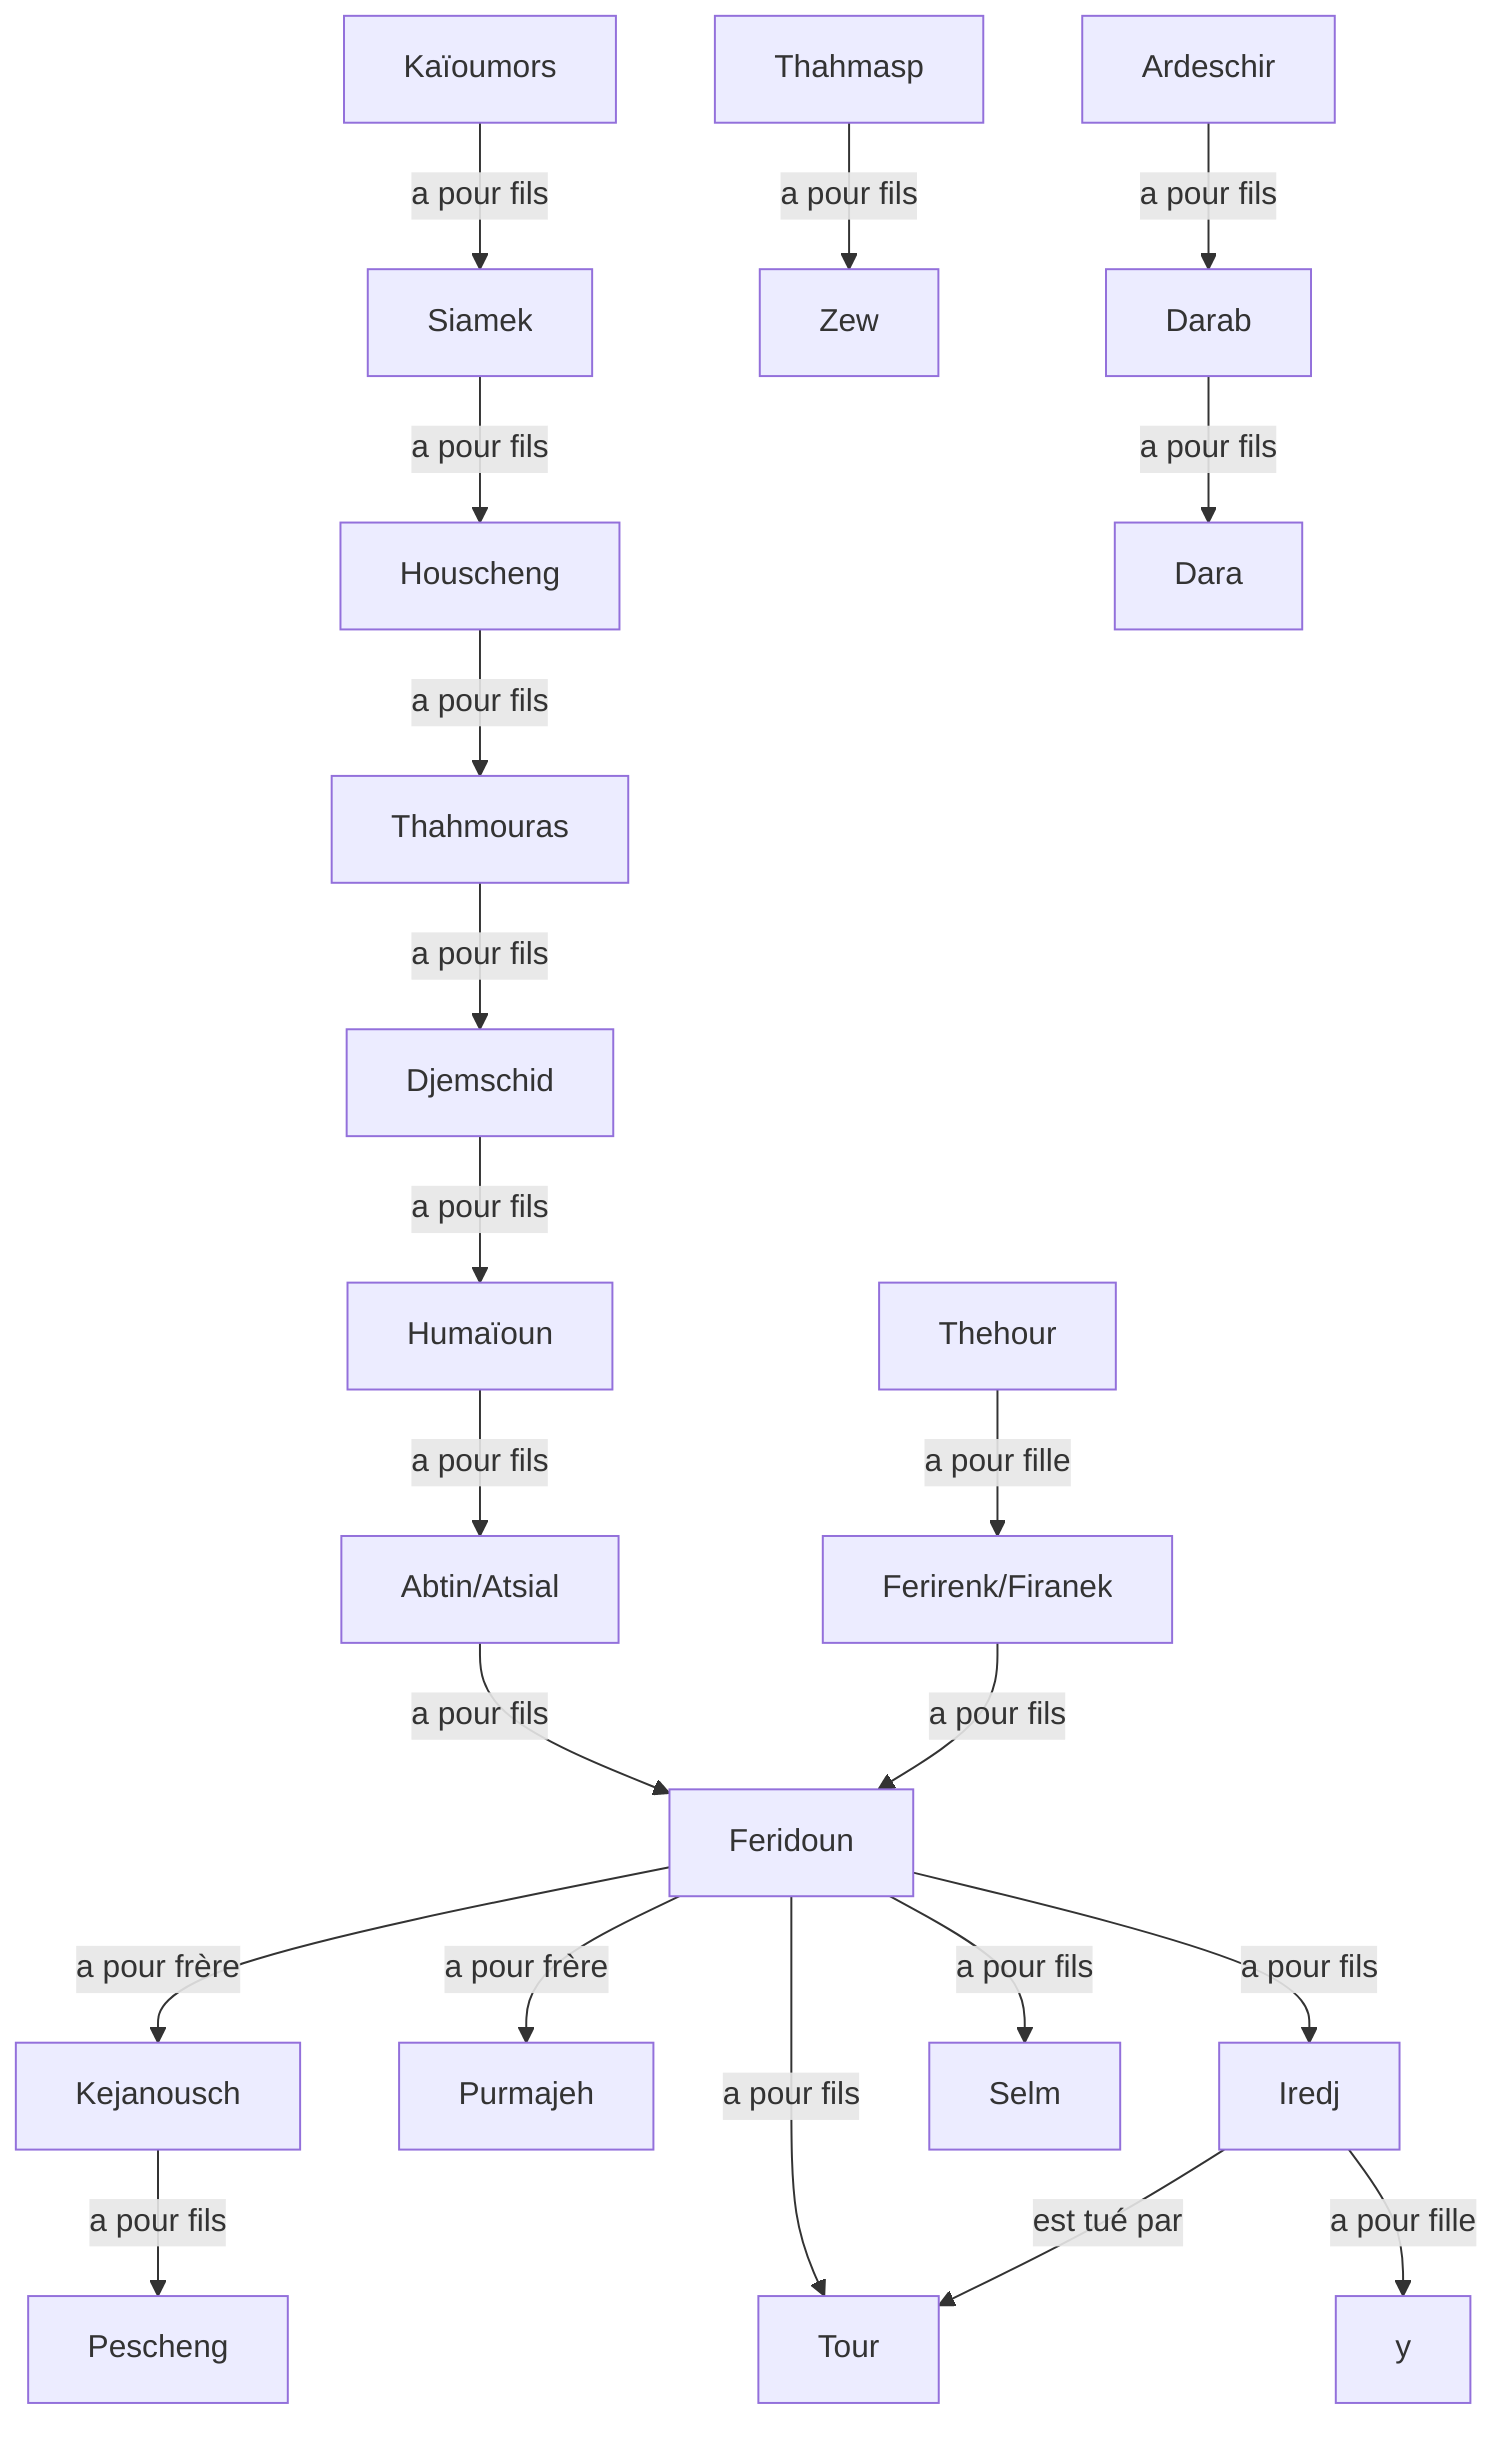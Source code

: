 graph TD
Kaïoumors --a pour fils--> Siamek
Siamek --a pour fils--> Houscheng
Houscheng --a pour fils--> Thahmouras
Thahmouras --a pour fils--> Djemschid
Djemschid --a pour fils--> Humaïoun
Humaïoun --a pour fils-->Abtin/Atsial
Abtin/Atsial --a pour fils--> Feridoun
Thehour --a pour fille--> Ferirenk/Firanek
Ferirenk/Firanek --a pour fils--> Feridoun
Feridoun --a pour frère--> Kejanousch
Feridoun --a pour frère--> Purmajeh
Thahmasp --a pour fils--> Zew
Ardeschir --a pour fils--> Darab
Darab --a pour fils--> Dara
Feridoun --a pour fils-->Iredj
Feridoun --a pour fils-->Tour
Feridoun --a pour fils-->Selm
Iredj --est tué par--> Tour
Kejanousch --a pour fils-->Pescheng
Iredj --a pour fille--> y